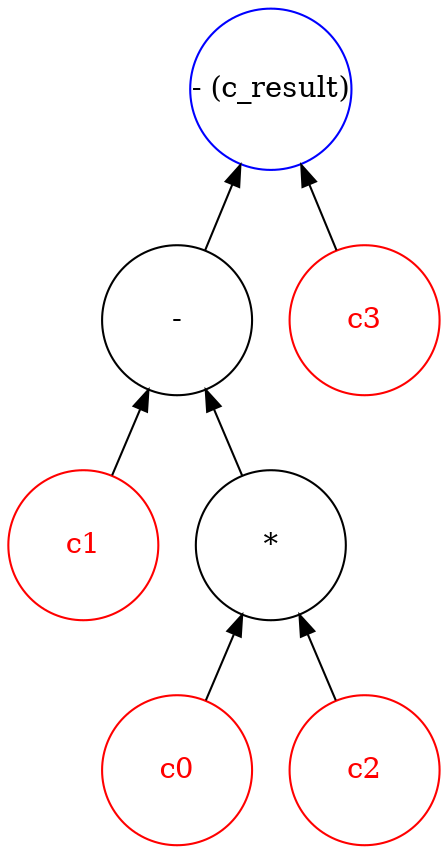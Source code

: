 digraph "linear_reg" {
node [shape=circle width=1 margin=0]
edge [dir=back]
2 [label="c1" style=solid color=red fontcolor=red]
1 [label="c0" style=solid color=red fontcolor=red]
3 [label="c2" style=solid color=red fontcolor=red]
5 [label="*" style=solid color=black fontcolor=black]
5 -> 1
5 -> 3
6 [label="-" style=solid color=black fontcolor=black]
6 -> 2
6 -> 5
4 [label="c3" style=solid color=red fontcolor=red]
7 [label="- (c_result)" style=solid color=blue fontcolor=black]
7 -> 6
7 -> 4
}
